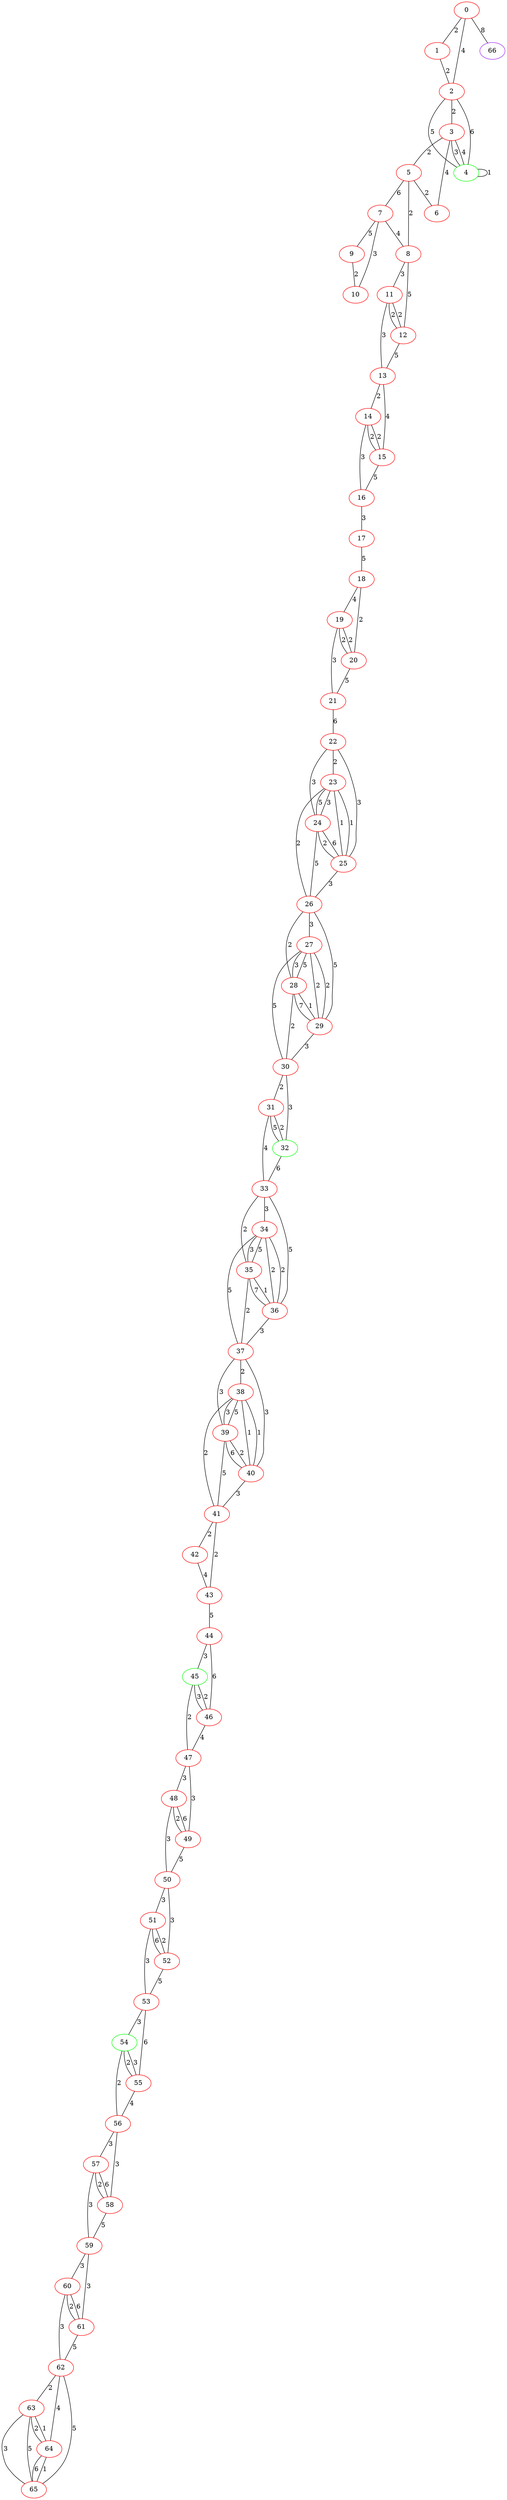 graph "" {
0 [color=red, weight=1];
1 [color=red, weight=1];
2 [color=red, weight=1];
3 [color=red, weight=1];
4 [color=green, weight=2];
5 [color=red, weight=1];
6 [color=red, weight=1];
7 [color=red, weight=1];
8 [color=red, weight=1];
9 [color=red, weight=1];
10 [color=red, weight=1];
11 [color=red, weight=1];
12 [color=red, weight=1];
13 [color=red, weight=1];
14 [color=red, weight=1];
15 [color=red, weight=1];
16 [color=red, weight=1];
17 [color=red, weight=1];
18 [color=red, weight=1];
19 [color=red, weight=1];
20 [color=red, weight=1];
21 [color=red, weight=1];
22 [color=red, weight=1];
23 [color=red, weight=1];
24 [color=red, weight=1];
25 [color=red, weight=1];
26 [color=red, weight=1];
27 [color=red, weight=1];
28 [color=red, weight=1];
29 [color=red, weight=1];
30 [color=red, weight=1];
31 [color=red, weight=1];
32 [color=green, weight=2];
33 [color=red, weight=1];
34 [color=red, weight=1];
35 [color=red, weight=1];
36 [color=red, weight=1];
37 [color=red, weight=1];
38 [color=red, weight=1];
39 [color=red, weight=1];
40 [color=red, weight=1];
41 [color=red, weight=1];
42 [color=red, weight=1];
43 [color=red, weight=1];
44 [color=red, weight=1];
45 [color=green, weight=2];
46 [color=red, weight=1];
47 [color=red, weight=1];
48 [color=red, weight=1];
49 [color=red, weight=1];
50 [color=red, weight=1];
51 [color=red, weight=1];
52 [color=red, weight=1];
53 [color=red, weight=1];
54 [color=green, weight=2];
55 [color=red, weight=1];
56 [color=red, weight=1];
57 [color=red, weight=1];
58 [color=red, weight=1];
59 [color=red, weight=1];
60 [color=red, weight=1];
61 [color=red, weight=1];
62 [color=red, weight=1];
63 [color=red, weight=1];
64 [color=red, weight=1];
65 [color=red, weight=1];
66 [color=purple, weight=4];
0 -- 1  [key=0, label=2];
0 -- 2  [key=0, label=4];
0 -- 66  [key=0, label=8];
1 -- 2  [key=0, label=2];
2 -- 3  [key=0, label=2];
2 -- 4  [key=0, label=5];
2 -- 4  [key=1, label=6];
3 -- 4  [key=0, label=3];
3 -- 4  [key=1, label=4];
3 -- 5  [key=0, label=2];
3 -- 6  [key=0, label=4];
4 -- 4  [key=0, label=1];
5 -- 8  [key=0, label=2];
5 -- 6  [key=0, label=2];
5 -- 7  [key=0, label=6];
7 -- 8  [key=0, label=4];
7 -- 9  [key=0, label=5];
7 -- 10  [key=0, label=3];
8 -- 11  [key=0, label=3];
8 -- 12  [key=0, label=5];
9 -- 10  [key=0, label=2];
11 -- 12  [key=0, label=2];
11 -- 12  [key=1, label=2];
11 -- 13  [key=0, label=3];
12 -- 13  [key=0, label=5];
13 -- 14  [key=0, label=2];
13 -- 15  [key=0, label=4];
14 -- 16  [key=0, label=3];
14 -- 15  [key=0, label=2];
14 -- 15  [key=1, label=2];
15 -- 16  [key=0, label=5];
16 -- 17  [key=0, label=3];
17 -- 18  [key=0, label=5];
18 -- 19  [key=0, label=4];
18 -- 20  [key=0, label=2];
19 -- 20  [key=0, label=2];
19 -- 20  [key=1, label=2];
19 -- 21  [key=0, label=3];
20 -- 21  [key=0, label=5];
21 -- 22  [key=0, label=6];
22 -- 24  [key=0, label=3];
22 -- 25  [key=0, label=3];
22 -- 23  [key=0, label=2];
23 -- 24  [key=0, label=5];
23 -- 24  [key=1, label=3];
23 -- 25  [key=0, label=1];
23 -- 25  [key=1, label=1];
23 -- 26  [key=0, label=2];
24 -- 25  [key=0, label=6];
24 -- 25  [key=1, label=2];
24 -- 26  [key=0, label=5];
25 -- 26  [key=0, label=3];
26 -- 27  [key=0, label=3];
26 -- 28  [key=0, label=2];
26 -- 29  [key=0, label=5];
27 -- 28  [key=0, label=3];
27 -- 28  [key=1, label=5];
27 -- 29  [key=0, label=2];
27 -- 29  [key=1, label=2];
27 -- 30  [key=0, label=5];
28 -- 29  [key=0, label=1];
28 -- 29  [key=1, label=7];
28 -- 30  [key=0, label=2];
29 -- 30  [key=0, label=3];
30 -- 32  [key=0, label=3];
30 -- 31  [key=0, label=2];
31 -- 32  [key=0, label=5];
31 -- 32  [key=1, label=2];
31 -- 33  [key=0, label=4];
32 -- 33  [key=0, label=6];
33 -- 34  [key=0, label=3];
33 -- 35  [key=0, label=2];
33 -- 36  [key=0, label=5];
34 -- 35  [key=0, label=3];
34 -- 35  [key=1, label=5];
34 -- 36  [key=0, label=2];
34 -- 36  [key=1, label=2];
34 -- 37  [key=0, label=5];
35 -- 36  [key=0, label=1];
35 -- 36  [key=1, label=7];
35 -- 37  [key=0, label=2];
36 -- 37  [key=0, label=3];
37 -- 38  [key=0, label=2];
37 -- 39  [key=0, label=3];
37 -- 40  [key=0, label=3];
38 -- 40  [key=0, label=1];
38 -- 40  [key=1, label=1];
38 -- 41  [key=0, label=2];
38 -- 39  [key=0, label=3];
38 -- 39  [key=1, label=5];
39 -- 40  [key=0, label=2];
39 -- 40  [key=1, label=6];
39 -- 41  [key=0, label=5];
40 -- 41  [key=0, label=3];
41 -- 42  [key=0, label=2];
41 -- 43  [key=0, label=2];
42 -- 43  [key=0, label=4];
43 -- 44  [key=0, label=5];
44 -- 45  [key=0, label=3];
44 -- 46  [key=0, label=6];
45 -- 46  [key=0, label=3];
45 -- 46  [key=1, label=2];
45 -- 47  [key=0, label=2];
46 -- 47  [key=0, label=4];
47 -- 48  [key=0, label=3];
47 -- 49  [key=0, label=3];
48 -- 49  [key=0, label=2];
48 -- 49  [key=1, label=6];
48 -- 50  [key=0, label=3];
49 -- 50  [key=0, label=5];
50 -- 51  [key=0, label=3];
50 -- 52  [key=0, label=3];
51 -- 52  [key=0, label=6];
51 -- 52  [key=1, label=2];
51 -- 53  [key=0, label=3];
52 -- 53  [key=0, label=5];
53 -- 54  [key=0, label=3];
53 -- 55  [key=0, label=6];
54 -- 56  [key=0, label=2];
54 -- 55  [key=0, label=2];
54 -- 55  [key=1, label=3];
55 -- 56  [key=0, label=4];
56 -- 57  [key=0, label=3];
56 -- 58  [key=0, label=3];
57 -- 58  [key=0, label=2];
57 -- 58  [key=1, label=6];
57 -- 59  [key=0, label=3];
58 -- 59  [key=0, label=5];
59 -- 60  [key=0, label=3];
59 -- 61  [key=0, label=3];
60 -- 61  [key=0, label=2];
60 -- 61  [key=1, label=6];
60 -- 62  [key=0, label=3];
61 -- 62  [key=0, label=5];
62 -- 64  [key=0, label=4];
62 -- 65  [key=0, label=5];
62 -- 63  [key=0, label=2];
63 -- 64  [key=0, label=2];
63 -- 64  [key=1, label=1];
63 -- 65  [key=0, label=3];
63 -- 65  [key=1, label=5];
64 -- 65  [key=0, label=1];
64 -- 65  [key=1, label=6];
}
